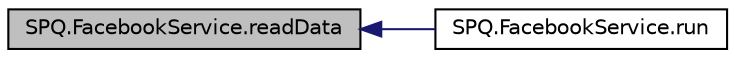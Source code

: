 digraph "SPQ.FacebookService.readData"
{
  edge [fontname="Helvetica",fontsize="10",labelfontname="Helvetica",labelfontsize="10"];
  node [fontname="Helvetica",fontsize="10",shape=record];
  rankdir="LR";
  Node7 [label="SPQ.FacebookService.readData",height=0.2,width=0.4,color="black", fillcolor="grey75", style="filled", fontcolor="black"];
  Node7 -> Node8 [dir="back",color="midnightblue",fontsize="10",style="solid",fontname="Helvetica"];
  Node8 [label="SPQ.FacebookService.run",height=0.2,width=0.4,color="black", fillcolor="white", style="filled",URL="$class_s_p_q_1_1_facebook_service.html#a24a62bc6a32966419548314bc417abfb"];
}
